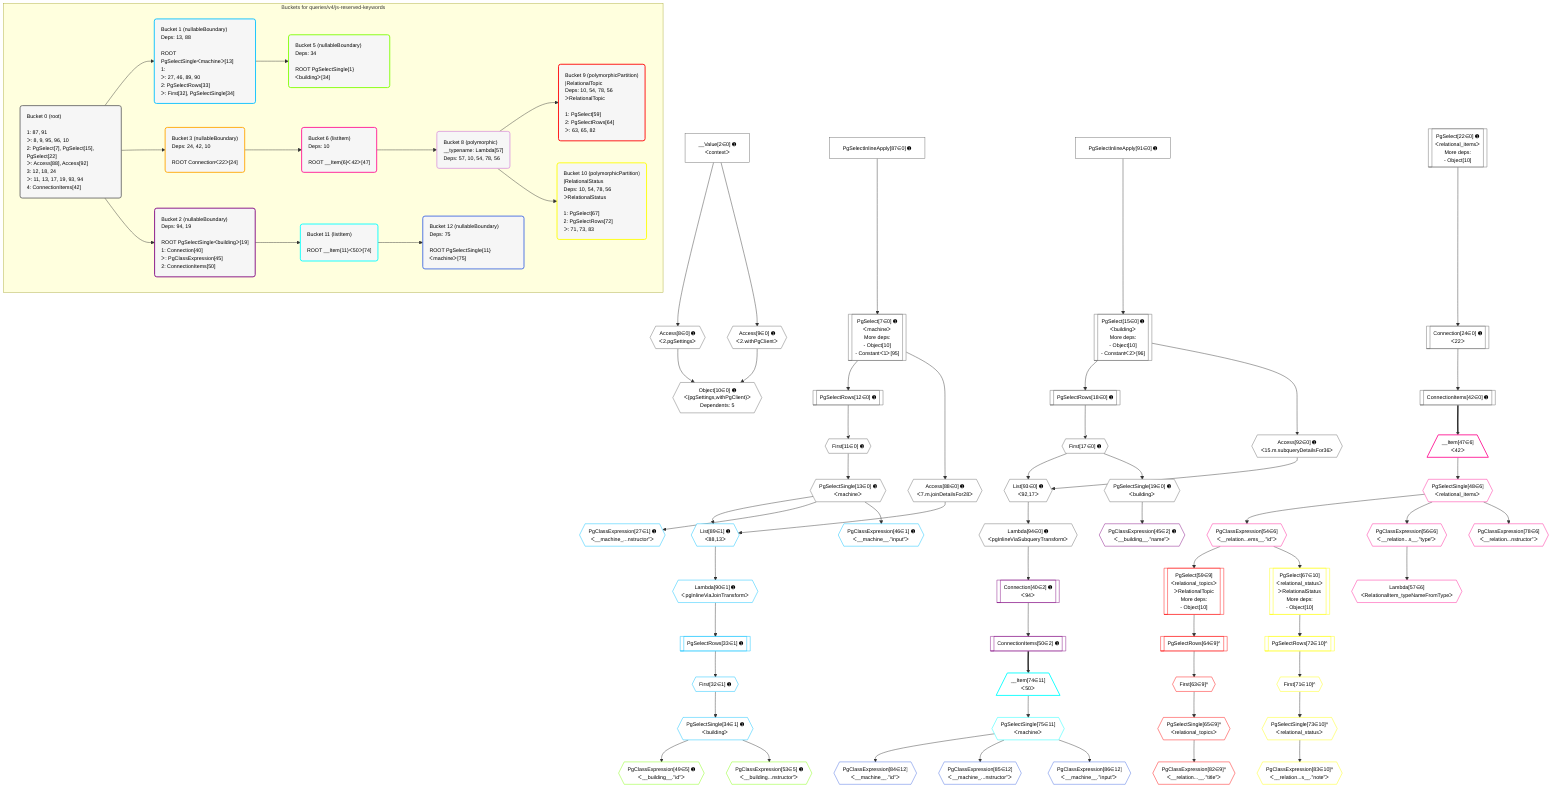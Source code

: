 %%{init: {'themeVariables': { 'fontSize': '12px'}}}%%
graph TD
    classDef path fill:#eee,stroke:#000,color:#000
    classDef plan fill:#fff,stroke-width:1px,color:#000
    classDef itemplan fill:#fff,stroke-width:2px,color:#000
    classDef unbatchedplan fill:#dff,stroke-width:1px,color:#000
    classDef sideeffectplan fill:#fcc,stroke-width:2px,color:#000
    classDef bucket fill:#f6f6f6,color:#000,stroke-width:2px,text-align:left

    subgraph "Buckets for queries/v4/js-reserved-keywords"
    Bucket0("Bucket 0 (root)<br /><br />1: 87, 91<br />ᐳ: 8, 9, 95, 96, 10<br />2: PgSelect[7], PgSelect[15], PgSelect[22]<br />ᐳ: Access[88], Access[92]<br />3: 12, 18, 24<br />ᐳ: 11, 13, 17, 19, 93, 94<br />4: ConnectionItems[42]"):::bucket
    Bucket1("Bucket 1 (nullableBoundary)<br />Deps: 13, 88<br /><br />ROOT PgSelectSingleᐸmachineᐳ[13]<br />1: <br />ᐳ: 27, 46, 89, 90<br />2: PgSelectRows[33]<br />ᐳ: First[32], PgSelectSingle[34]"):::bucket
    Bucket2("Bucket 2 (nullableBoundary)<br />Deps: 94, 19<br /><br />ROOT PgSelectSingleᐸbuildingᐳ[19]<br />1: Connection[40]<br />ᐳ: PgClassExpression[45]<br />2: ConnectionItems[50]"):::bucket
    Bucket3("Bucket 3 (nullableBoundary)<br />Deps: 24, 42, 10<br /><br />ROOT Connectionᐸ22ᐳ[24]"):::bucket
    Bucket5("Bucket 5 (nullableBoundary)<br />Deps: 34<br /><br />ROOT PgSelectSingle{1}ᐸbuildingᐳ[34]"):::bucket
    Bucket6("Bucket 6 (listItem)<br />Deps: 10<br /><br />ROOT __Item{6}ᐸ42ᐳ[47]"):::bucket
    Bucket8("Bucket 8 (polymorphic)<br />__typename: Lambda[57]<br />Deps: 57, 10, 54, 78, 56"):::bucket
    Bucket9("Bucket 9 (polymorphicPartition)<br />|RelationalTopic<br />Deps: 10, 54, 78, 56<br />ᐳRelationalTopic<br /><br />1: PgSelect[59]<br />2: PgSelectRows[64]<br />ᐳ: 63, 65, 82"):::bucket
    Bucket10("Bucket 10 (polymorphicPartition)<br />|RelationalStatus<br />Deps: 10, 54, 78, 56<br />ᐳRelationalStatus<br /><br />1: PgSelect[67]<br />2: PgSelectRows[72]<br />ᐳ: 71, 73, 83"):::bucket
    Bucket11("Bucket 11 (listItem)<br /><br />ROOT __Item{11}ᐸ50ᐳ[74]"):::bucket
    Bucket12("Bucket 12 (nullableBoundary)<br />Deps: 75<br /><br />ROOT PgSelectSingle{11}ᐸmachineᐳ[75]"):::bucket
    end
    Bucket0 --> Bucket1 & Bucket2 & Bucket3
    Bucket1 --> Bucket5
    Bucket2 --> Bucket11
    Bucket3 --> Bucket6
    Bucket6 --> Bucket8
    Bucket8 --> Bucket9 & Bucket10
    Bucket11 --> Bucket12

    %% plan dependencies
    PgSelect7[["PgSelect[7∈0] ➊<br />ᐸmachineᐳ<br />More deps:<br />- Object[10]<br />- Constantᐸ1ᐳ[95]"]]:::plan
    PgSelectInlineApply87["PgSelectInlineApply[87∈0] ➊"]:::plan
    PgSelectInlineApply87 --> PgSelect7
    PgSelect15[["PgSelect[15∈0] ➊<br />ᐸbuildingᐳ<br />More deps:<br />- Object[10]<br />- Constantᐸ2ᐳ[96]"]]:::plan
    PgSelectInlineApply91["PgSelectInlineApply[91∈0] ➊"]:::plan
    PgSelectInlineApply91 --> PgSelect15
    Object10{{"Object[10∈0] ➊<br />ᐸ{pgSettings,withPgClient}ᐳ<br />Dependents: 5"}}:::plan
    Access8{{"Access[8∈0] ➊<br />ᐸ2.pgSettingsᐳ"}}:::plan
    Access9{{"Access[9∈0] ➊<br />ᐸ2.withPgClientᐳ"}}:::plan
    Access8 & Access9 --> Object10
    List93{{"List[93∈0] ➊<br />ᐸ92,17ᐳ"}}:::plan
    Access92{{"Access[92∈0] ➊<br />ᐸ15.m.subqueryDetailsFor36ᐳ"}}:::plan
    First17{{"First[17∈0] ➊"}}:::plan
    Access92 & First17 --> List93
    __Value2["__Value[2∈0] ➊<br />ᐸcontextᐳ"]:::plan
    __Value2 --> Access8
    __Value2 --> Access9
    First11{{"First[11∈0] ➊"}}:::plan
    PgSelectRows12[["PgSelectRows[12∈0] ➊"]]:::plan
    PgSelectRows12 --> First11
    PgSelect7 --> PgSelectRows12
    PgSelectSingle13{{"PgSelectSingle[13∈0] ➊<br />ᐸmachineᐳ"}}:::plan
    First11 --> PgSelectSingle13
    PgSelectRows18[["PgSelectRows[18∈0] ➊"]]:::plan
    PgSelectRows18 --> First17
    PgSelect15 --> PgSelectRows18
    PgSelectSingle19{{"PgSelectSingle[19∈0] ➊<br />ᐸbuildingᐳ"}}:::plan
    First17 --> PgSelectSingle19
    PgSelect22[["PgSelect[22∈0] ➊<br />ᐸrelational_itemsᐳ<br />More deps:<br />- Object[10]"]]:::plan
    Connection24[["Connection[24∈0] ➊<br />ᐸ22ᐳ"]]:::plan
    PgSelect22 --> Connection24
    ConnectionItems42[["ConnectionItems[42∈0] ➊"]]:::plan
    Connection24 --> ConnectionItems42
    Access88{{"Access[88∈0] ➊<br />ᐸ7.m.joinDetailsFor28ᐳ"}}:::plan
    PgSelect7 --> Access88
    PgSelect15 --> Access92
    Lambda94{{"Lambda[94∈0] ➊<br />ᐸpgInlineViaSubqueryTransformᐳ"}}:::plan
    List93 --> Lambda94
    List89{{"List[89∈1] ➊<br />ᐸ88,13ᐳ"}}:::plan
    Access88 & PgSelectSingle13 --> List89
    PgClassExpression27{{"PgClassExpression[27∈1] ➊<br />ᐸ__machine_...nstructor”ᐳ"}}:::plan
    PgSelectSingle13 --> PgClassExpression27
    First32{{"First[32∈1] ➊"}}:::plan
    PgSelectRows33[["PgSelectRows[33∈1] ➊"]]:::plan
    PgSelectRows33 --> First32
    Lambda90{{"Lambda[90∈1] ➊<br />ᐸpgInlineViaJoinTransformᐳ"}}:::plan
    Lambda90 --> PgSelectRows33
    PgSelectSingle34{{"PgSelectSingle[34∈1] ➊<br />ᐸbuildingᐳ"}}:::plan
    First32 --> PgSelectSingle34
    PgClassExpression46{{"PgClassExpression[46∈1] ➊<br />ᐸ__machine__.”input”ᐳ"}}:::plan
    PgSelectSingle13 --> PgClassExpression46
    List89 --> Lambda90
    Connection40[["Connection[40∈2] ➊<br />ᐸ94ᐳ"]]:::plan
    Lambda94 --> Connection40
    PgClassExpression45{{"PgClassExpression[45∈2] ➊<br />ᐸ__building__.”name”ᐳ"}}:::plan
    PgSelectSingle19 --> PgClassExpression45
    ConnectionItems50[["ConnectionItems[50∈2] ➊"]]:::plan
    Connection40 --> ConnectionItems50
    PgClassExpression49{{"PgClassExpression[49∈5] ➊<br />ᐸ__building__.”id”ᐳ"}}:::plan
    PgSelectSingle34 --> PgClassExpression49
    PgClassExpression53{{"PgClassExpression[53∈5] ➊<br />ᐸ__building...nstructor”ᐳ"}}:::plan
    PgSelectSingle34 --> PgClassExpression53
    __Item47[/"__Item[47∈6]<br />ᐸ42ᐳ"\]:::itemplan
    ConnectionItems42 ==> __Item47
    PgSelectSingle48{{"PgSelectSingle[48∈6]<br />ᐸrelational_itemsᐳ"}}:::plan
    __Item47 --> PgSelectSingle48
    PgClassExpression54{{"PgClassExpression[54∈6]<br />ᐸ__relation...ems__.”id”ᐳ"}}:::plan
    PgSelectSingle48 --> PgClassExpression54
    PgClassExpression56{{"PgClassExpression[56∈6]<br />ᐸ__relation...s__.”type”ᐳ"}}:::plan
    PgSelectSingle48 --> PgClassExpression56
    Lambda57{{"Lambda[57∈6]<br />ᐸRelationalItem_typeNameFromTypeᐳ"}}:::plan
    PgClassExpression56 --> Lambda57
    PgClassExpression78{{"PgClassExpression[78∈6]<br />ᐸ__relation...nstructor”ᐳ"}}:::plan
    PgSelectSingle48 --> PgClassExpression78
    PgSelect59[["PgSelect[59∈9]<br />ᐸrelational_topicsᐳ<br />ᐳRelationalTopic<br />More deps:<br />- Object[10]"]]:::plan
    PgClassExpression54 --> PgSelect59
    First63{{"First[63∈9]^"}}:::plan
    PgSelectRows64[["PgSelectRows[64∈9]^"]]:::plan
    PgSelectRows64 --> First63
    PgSelect59 --> PgSelectRows64
    PgSelectSingle65{{"PgSelectSingle[65∈9]^<br />ᐸrelational_topicsᐳ"}}:::plan
    First63 --> PgSelectSingle65
    PgClassExpression82{{"PgClassExpression[82∈9]^<br />ᐸ__relation...__.”title”ᐳ"}}:::plan
    PgSelectSingle65 --> PgClassExpression82
    PgSelect67[["PgSelect[67∈10]<br />ᐸrelational_statusᐳ<br />ᐳRelationalStatus<br />More deps:<br />- Object[10]"]]:::plan
    PgClassExpression54 --> PgSelect67
    First71{{"First[71∈10]^"}}:::plan
    PgSelectRows72[["PgSelectRows[72∈10]^"]]:::plan
    PgSelectRows72 --> First71
    PgSelect67 --> PgSelectRows72
    PgSelectSingle73{{"PgSelectSingle[73∈10]^<br />ᐸrelational_statusᐳ"}}:::plan
    First71 --> PgSelectSingle73
    PgClassExpression83{{"PgClassExpression[83∈10]^<br />ᐸ__relation...s__.”note”ᐳ"}}:::plan
    PgSelectSingle73 --> PgClassExpression83
    __Item74[/"__Item[74∈11]<br />ᐸ50ᐳ"\]:::itemplan
    ConnectionItems50 ==> __Item74
    PgSelectSingle75{{"PgSelectSingle[75∈11]<br />ᐸmachineᐳ"}}:::plan
    __Item74 --> PgSelectSingle75
    PgClassExpression84{{"PgClassExpression[84∈12]<br />ᐸ__machine__.”id”ᐳ"}}:::plan
    PgSelectSingle75 --> PgClassExpression84
    PgClassExpression85{{"PgClassExpression[85∈12]<br />ᐸ__machine_...nstructor”ᐳ"}}:::plan
    PgSelectSingle75 --> PgClassExpression85
    PgClassExpression86{{"PgClassExpression[86∈12]<br />ᐸ__machine__.”input”ᐳ"}}:::plan
    PgSelectSingle75 --> PgClassExpression86

    %% define steps
    classDef bucket0 stroke:#696969
    class Bucket0,__Value2,PgSelect7,Access8,Access9,Object10,First11,PgSelectRows12,PgSelectSingle13,PgSelect15,First17,PgSelectRows18,PgSelectSingle19,PgSelect22,Connection24,ConnectionItems42,PgSelectInlineApply87,Access88,PgSelectInlineApply91,Access92,List93,Lambda94 bucket0
    classDef bucket1 stroke:#00bfff
    class Bucket1,PgClassExpression27,First32,PgSelectRows33,PgSelectSingle34,PgClassExpression46,List89,Lambda90 bucket1
    classDef bucket2 stroke:#7f007f
    class Bucket2,Connection40,PgClassExpression45,ConnectionItems50 bucket2
    classDef bucket3 stroke:#ffa500
    class Bucket3 bucket3
    classDef bucket5 stroke:#7fff00
    class Bucket5,PgClassExpression49,PgClassExpression53 bucket5
    classDef bucket6 stroke:#ff1493
    class Bucket6,__Item47,PgSelectSingle48,PgClassExpression54,PgClassExpression56,Lambda57,PgClassExpression78 bucket6
    classDef bucket8 stroke:#dda0dd
    class Bucket8 bucket8
    classDef bucket9 stroke:#ff0000
    class Bucket9,PgSelect59,First63,PgSelectRows64,PgSelectSingle65,PgClassExpression82 bucket9
    classDef bucket10 stroke:#ffff00
    class Bucket10,PgSelect67,First71,PgSelectRows72,PgSelectSingle73,PgClassExpression83 bucket10
    classDef bucket11 stroke:#00ffff
    class Bucket11,__Item74,PgSelectSingle75 bucket11
    classDef bucket12 stroke:#4169e1
    class Bucket12,PgClassExpression84,PgClassExpression85,PgClassExpression86 bucket12